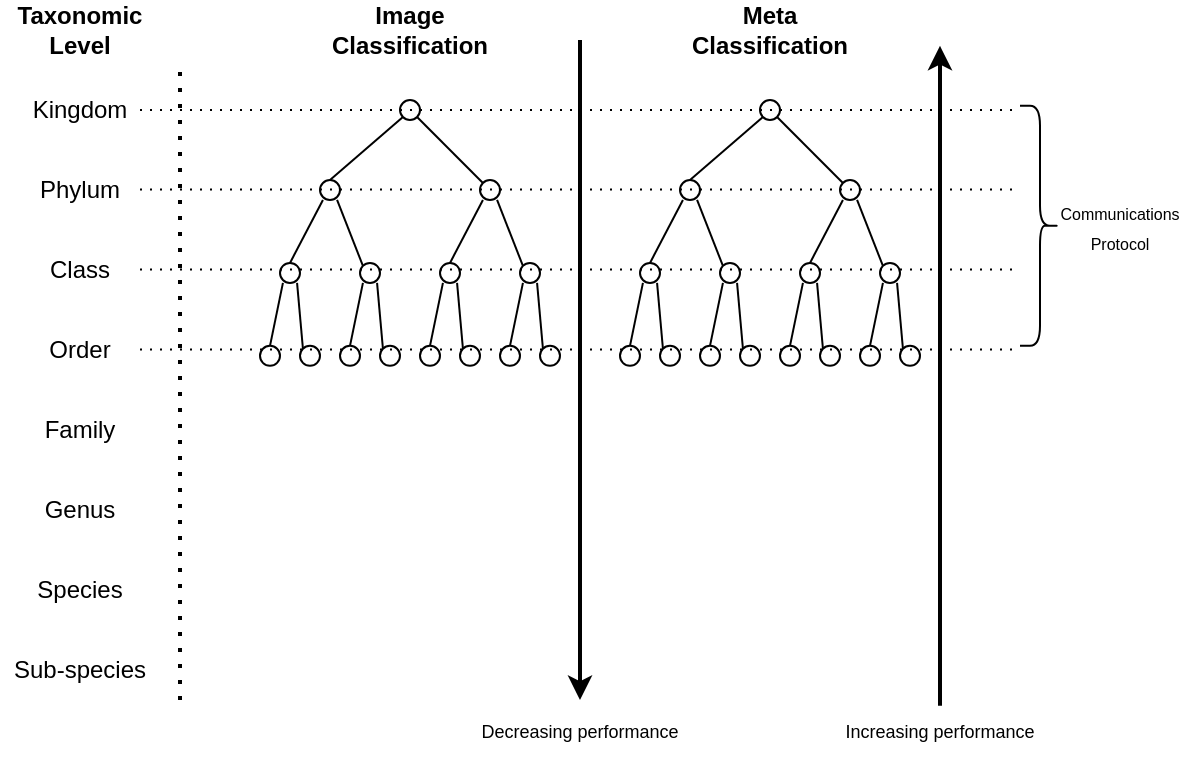 <mxfile version="21.2.1" type="device">
  <diagram name="Page-1" id="7TnORbJ6bUcBqtY-INPt">
    <mxGraphModel dx="1182" dy="645" grid="1" gridSize="10" guides="1" tooltips="1" connect="1" arrows="1" fold="1" page="1" pageScale="1" pageWidth="850" pageHeight="1100" math="0" shadow="0">
      <root>
        <mxCell id="0" />
        <mxCell id="1" parent="0" />
        <mxCell id="vyvYF3PWsFJK_aS_WeJl-3" value="Kingdom" style="text;html=1;strokeColor=none;fillColor=none;align=center;verticalAlign=middle;whiteSpace=wrap;rounded=0;" vertex="1" parent="1">
          <mxGeometry x="20" y="210" width="60" height="30" as="geometry" />
        </mxCell>
        <mxCell id="vyvYF3PWsFJK_aS_WeJl-4" value="Phylum" style="text;html=1;strokeColor=none;fillColor=none;align=center;verticalAlign=middle;whiteSpace=wrap;rounded=0;" vertex="1" parent="1">
          <mxGeometry x="20" y="250" width="60" height="30" as="geometry" />
        </mxCell>
        <mxCell id="vyvYF3PWsFJK_aS_WeJl-5" value="&lt;div&gt;Class&lt;/div&gt;" style="text;html=1;strokeColor=none;fillColor=none;align=center;verticalAlign=middle;whiteSpace=wrap;rounded=0;" vertex="1" parent="1">
          <mxGeometry x="20" y="290" width="60" height="30" as="geometry" />
        </mxCell>
        <mxCell id="vyvYF3PWsFJK_aS_WeJl-6" value="Order" style="text;html=1;strokeColor=none;fillColor=none;align=center;verticalAlign=middle;whiteSpace=wrap;rounded=0;" vertex="1" parent="1">
          <mxGeometry x="20" y="330" width="60" height="30" as="geometry" />
        </mxCell>
        <mxCell id="vyvYF3PWsFJK_aS_WeJl-7" value="Family" style="text;html=1;strokeColor=none;fillColor=none;align=center;verticalAlign=middle;whiteSpace=wrap;rounded=0;" vertex="1" parent="1">
          <mxGeometry x="20" y="370" width="60" height="30" as="geometry" />
        </mxCell>
        <mxCell id="vyvYF3PWsFJK_aS_WeJl-8" value="Genus" style="text;html=1;strokeColor=none;fillColor=none;align=center;verticalAlign=middle;whiteSpace=wrap;rounded=0;" vertex="1" parent="1">
          <mxGeometry x="20" y="410" width="60" height="30" as="geometry" />
        </mxCell>
        <mxCell id="vyvYF3PWsFJK_aS_WeJl-9" value="Species" style="text;html=1;strokeColor=none;fillColor=none;align=center;verticalAlign=middle;whiteSpace=wrap;rounded=0;" vertex="1" parent="1">
          <mxGeometry x="20" y="450" width="60" height="30" as="geometry" />
        </mxCell>
        <mxCell id="vyvYF3PWsFJK_aS_WeJl-10" value="Sub-species" style="text;html=1;strokeColor=none;fillColor=none;align=center;verticalAlign=middle;whiteSpace=wrap;rounded=0;" vertex="1" parent="1">
          <mxGeometry x="10" y="490" width="80" height="30" as="geometry" />
        </mxCell>
        <mxCell id="vyvYF3PWsFJK_aS_WeJl-11" value="" style="endArrow=classic;html=1;rounded=0;strokeWidth=2;" edge="1" parent="1">
          <mxGeometry width="50" height="50" relative="1" as="geometry">
            <mxPoint x="300" y="190" as="sourcePoint" />
            <mxPoint x="300" y="520" as="targetPoint" />
          </mxGeometry>
        </mxCell>
        <mxCell id="vyvYF3PWsFJK_aS_WeJl-12" value="" style="endArrow=none;dashed=1;html=1;dashPattern=1 3;strokeWidth=2;rounded=0;" edge="1" parent="1">
          <mxGeometry width="50" height="50" relative="1" as="geometry">
            <mxPoint x="100" y="520" as="sourcePoint" />
            <mxPoint x="100" y="200" as="targetPoint" />
          </mxGeometry>
        </mxCell>
        <mxCell id="vyvYF3PWsFJK_aS_WeJl-13" value="&lt;b&gt;Taxonomic Level&lt;br&gt;&lt;/b&gt;" style="text;html=1;strokeColor=none;fillColor=none;align=center;verticalAlign=middle;whiteSpace=wrap;rounded=0;" vertex="1" parent="1">
          <mxGeometry x="20" y="170" width="60" height="30" as="geometry" />
        </mxCell>
        <mxCell id="vyvYF3PWsFJK_aS_WeJl-14" value="" style="ellipse;whiteSpace=wrap;html=1;aspect=fixed;" vertex="1" parent="1">
          <mxGeometry x="210" y="220" width="10" height="10" as="geometry" />
        </mxCell>
        <mxCell id="vyvYF3PWsFJK_aS_WeJl-19" value="" style="endArrow=none;html=1;rounded=0;exitX=0.5;exitY=0;exitDx=0;exitDy=0;entryX=0;entryY=1;entryDx=0;entryDy=0;" edge="1" parent="1" source="vyvYF3PWsFJK_aS_WeJl-59" target="vyvYF3PWsFJK_aS_WeJl-14">
          <mxGeometry width="50" height="50" relative="1" as="geometry">
            <mxPoint x="158.536" y="261.464" as="sourcePoint" />
            <mxPoint x="450" y="450" as="targetPoint" />
          </mxGeometry>
        </mxCell>
        <mxCell id="vyvYF3PWsFJK_aS_WeJl-59" value="" style="ellipse;whiteSpace=wrap;html=1;aspect=fixed;" vertex="1" parent="1">
          <mxGeometry x="170" y="260" width="10" height="10" as="geometry" />
        </mxCell>
        <mxCell id="vyvYF3PWsFJK_aS_WeJl-60" value="" style="endArrow=none;html=1;rounded=0;exitX=0;exitY=0;exitDx=0;exitDy=0;entryX=1;entryY=1;entryDx=0;entryDy=0;" edge="1" parent="1" target="vyvYF3PWsFJK_aS_WeJl-14">
          <mxGeometry width="50" height="50" relative="1" as="geometry">
            <mxPoint x="251.464" y="261.464" as="sourcePoint" />
            <mxPoint x="221" y="239" as="targetPoint" />
          </mxGeometry>
        </mxCell>
        <mxCell id="vyvYF3PWsFJK_aS_WeJl-63" value="" style="endArrow=none;html=1;rounded=0;exitX=0.5;exitY=0;exitDx=0;exitDy=0;entryX=0;entryY=1;entryDx=0;entryDy=0;" edge="1" parent="1">
          <mxGeometry width="50" height="50" relative="1" as="geometry">
            <mxPoint x="155" y="301.46" as="sourcePoint" />
            <mxPoint x="171.464" y="269.996" as="targetPoint" />
          </mxGeometry>
        </mxCell>
        <mxCell id="vyvYF3PWsFJK_aS_WeJl-64" value="" style="ellipse;whiteSpace=wrap;html=1;aspect=fixed;" vertex="1" parent="1">
          <mxGeometry x="190" y="301.46" width="10" height="10" as="geometry" />
        </mxCell>
        <mxCell id="vyvYF3PWsFJK_aS_WeJl-66" value="" style="endArrow=none;html=1;rounded=0;exitX=0;exitY=0;exitDx=0;exitDy=0;entryX=1;entryY=1;entryDx=0;entryDy=0;" edge="1" parent="1" source="vyvYF3PWsFJK_aS_WeJl-64">
          <mxGeometry width="50" height="50" relative="1" as="geometry">
            <mxPoint x="145" y="311.46" as="sourcePoint" />
            <mxPoint x="178.536" y="269.996" as="targetPoint" />
          </mxGeometry>
        </mxCell>
        <mxCell id="vyvYF3PWsFJK_aS_WeJl-67" value="" style="ellipse;whiteSpace=wrap;html=1;aspect=fixed;" vertex="1" parent="1">
          <mxGeometry x="250" y="260" width="10" height="10" as="geometry" />
        </mxCell>
        <mxCell id="vyvYF3PWsFJK_aS_WeJl-68" value="" style="endArrow=none;html=1;rounded=0;exitX=0.5;exitY=0;exitDx=0;exitDy=0;entryX=0;entryY=1;entryDx=0;entryDy=0;" edge="1" parent="1" source="vyvYF3PWsFJK_aS_WeJl-70">
          <mxGeometry width="50" height="50" relative="1" as="geometry">
            <mxPoint x="198.536" y="302.924" as="sourcePoint" />
            <mxPoint x="251.464" y="269.996" as="targetPoint" />
          </mxGeometry>
        </mxCell>
        <mxCell id="vyvYF3PWsFJK_aS_WeJl-69" value="" style="ellipse;whiteSpace=wrap;html=1;aspect=fixed;" vertex="1" parent="1">
          <mxGeometry x="270" y="301.46" width="10" height="10" as="geometry" />
        </mxCell>
        <mxCell id="vyvYF3PWsFJK_aS_WeJl-70" value="" style="ellipse;whiteSpace=wrap;html=1;aspect=fixed;" vertex="1" parent="1">
          <mxGeometry x="230" y="301.46" width="10" height="10" as="geometry" />
        </mxCell>
        <mxCell id="vyvYF3PWsFJK_aS_WeJl-71" value="" style="endArrow=none;html=1;rounded=0;exitX=0;exitY=0;exitDx=0;exitDy=0;entryX=1;entryY=1;entryDx=0;entryDy=0;" edge="1" parent="1" source="vyvYF3PWsFJK_aS_WeJl-69">
          <mxGeometry width="50" height="50" relative="1" as="geometry">
            <mxPoint x="225" y="311.46" as="sourcePoint" />
            <mxPoint x="258.536" y="269.996" as="targetPoint" />
          </mxGeometry>
        </mxCell>
        <mxCell id="vyvYF3PWsFJK_aS_WeJl-72" value="" style="ellipse;whiteSpace=wrap;html=1;aspect=fixed;" vertex="1" parent="1">
          <mxGeometry x="150" y="301.46" width="10" height="10" as="geometry" />
        </mxCell>
        <mxCell id="vyvYF3PWsFJK_aS_WeJl-73" value="" style="endArrow=none;html=1;rounded=0;exitX=0.5;exitY=0;exitDx=0;exitDy=0;entryX=0;entryY=1;entryDx=0;entryDy=0;" edge="1" parent="1" source="vyvYF3PWsFJK_aS_WeJl-75">
          <mxGeometry width="50" height="50" relative="1" as="geometry">
            <mxPoint x="98.536" y="344.384" as="sourcePoint" />
            <mxPoint x="151.464" y="311.456" as="targetPoint" />
          </mxGeometry>
        </mxCell>
        <mxCell id="vyvYF3PWsFJK_aS_WeJl-74" value="" style="ellipse;whiteSpace=wrap;html=1;aspect=fixed;" vertex="1" parent="1">
          <mxGeometry x="160" y="342.92" width="10" height="10" as="geometry" />
        </mxCell>
        <mxCell id="vyvYF3PWsFJK_aS_WeJl-75" value="" style="ellipse;whiteSpace=wrap;html=1;aspect=fixed;" vertex="1" parent="1">
          <mxGeometry x="140" y="342.92" width="10" height="10" as="geometry" />
        </mxCell>
        <mxCell id="vyvYF3PWsFJK_aS_WeJl-76" value="" style="endArrow=none;html=1;rounded=0;exitX=0;exitY=0;exitDx=0;exitDy=0;entryX=1;entryY=1;entryDx=0;entryDy=0;" edge="1" parent="1" source="vyvYF3PWsFJK_aS_WeJl-74">
          <mxGeometry width="50" height="50" relative="1" as="geometry">
            <mxPoint x="125" y="352.92" as="sourcePoint" />
            <mxPoint x="158.536" y="311.456" as="targetPoint" />
          </mxGeometry>
        </mxCell>
        <mxCell id="vyvYF3PWsFJK_aS_WeJl-78" value="" style="endArrow=none;html=1;rounded=0;exitX=0.5;exitY=0;exitDx=0;exitDy=0;entryX=0;entryY=1;entryDx=0;entryDy=0;" edge="1" parent="1" source="vyvYF3PWsFJK_aS_WeJl-80">
          <mxGeometry width="50" height="50" relative="1" as="geometry">
            <mxPoint x="138.536" y="344.384" as="sourcePoint" />
            <mxPoint x="191.464" y="311.456" as="targetPoint" />
          </mxGeometry>
        </mxCell>
        <mxCell id="vyvYF3PWsFJK_aS_WeJl-79" value="" style="ellipse;whiteSpace=wrap;html=1;aspect=fixed;" vertex="1" parent="1">
          <mxGeometry x="200" y="342.92" width="10" height="10" as="geometry" />
        </mxCell>
        <mxCell id="vyvYF3PWsFJK_aS_WeJl-80" value="" style="ellipse;whiteSpace=wrap;html=1;aspect=fixed;" vertex="1" parent="1">
          <mxGeometry x="180" y="342.92" width="10" height="10" as="geometry" />
        </mxCell>
        <mxCell id="vyvYF3PWsFJK_aS_WeJl-81" value="" style="endArrow=none;html=1;rounded=0;exitX=0;exitY=0;exitDx=0;exitDy=0;entryX=1;entryY=1;entryDx=0;entryDy=0;" edge="1" parent="1" source="vyvYF3PWsFJK_aS_WeJl-79">
          <mxGeometry width="50" height="50" relative="1" as="geometry">
            <mxPoint x="165" y="352.92" as="sourcePoint" />
            <mxPoint x="198.536" y="311.456" as="targetPoint" />
          </mxGeometry>
        </mxCell>
        <mxCell id="vyvYF3PWsFJK_aS_WeJl-83" value="" style="endArrow=none;html=1;rounded=0;exitX=0.5;exitY=0;exitDx=0;exitDy=0;entryX=0;entryY=1;entryDx=0;entryDy=0;" edge="1" parent="1" source="vyvYF3PWsFJK_aS_WeJl-85">
          <mxGeometry width="50" height="50" relative="1" as="geometry">
            <mxPoint x="178.536" y="344.384" as="sourcePoint" />
            <mxPoint x="231.464" y="311.456" as="targetPoint" />
          </mxGeometry>
        </mxCell>
        <mxCell id="vyvYF3PWsFJK_aS_WeJl-84" value="" style="ellipse;whiteSpace=wrap;html=1;aspect=fixed;" vertex="1" parent="1">
          <mxGeometry x="240" y="342.92" width="10" height="10" as="geometry" />
        </mxCell>
        <mxCell id="vyvYF3PWsFJK_aS_WeJl-85" value="" style="ellipse;whiteSpace=wrap;html=1;aspect=fixed;" vertex="1" parent="1">
          <mxGeometry x="220" y="342.92" width="10" height="10" as="geometry" />
        </mxCell>
        <mxCell id="vyvYF3PWsFJK_aS_WeJl-86" value="" style="endArrow=none;html=1;rounded=0;exitX=0;exitY=0;exitDx=0;exitDy=0;entryX=1;entryY=1;entryDx=0;entryDy=0;" edge="1" parent="1" source="vyvYF3PWsFJK_aS_WeJl-84">
          <mxGeometry width="50" height="50" relative="1" as="geometry">
            <mxPoint x="205" y="352.92" as="sourcePoint" />
            <mxPoint x="238.536" y="311.456" as="targetPoint" />
          </mxGeometry>
        </mxCell>
        <mxCell id="vyvYF3PWsFJK_aS_WeJl-87" value="" style="endArrow=none;html=1;rounded=0;exitX=0.5;exitY=0;exitDx=0;exitDy=0;entryX=0;entryY=1;entryDx=0;entryDy=0;" edge="1" parent="1" source="vyvYF3PWsFJK_aS_WeJl-89">
          <mxGeometry width="50" height="50" relative="1" as="geometry">
            <mxPoint x="218.536" y="344.384" as="sourcePoint" />
            <mxPoint x="271.464" y="311.456" as="targetPoint" />
          </mxGeometry>
        </mxCell>
        <mxCell id="vyvYF3PWsFJK_aS_WeJl-88" value="" style="ellipse;whiteSpace=wrap;html=1;aspect=fixed;" vertex="1" parent="1">
          <mxGeometry x="280" y="342.92" width="10" height="10" as="geometry" />
        </mxCell>
        <mxCell id="vyvYF3PWsFJK_aS_WeJl-89" value="" style="ellipse;whiteSpace=wrap;html=1;aspect=fixed;" vertex="1" parent="1">
          <mxGeometry x="260" y="342.92" width="10" height="10" as="geometry" />
        </mxCell>
        <mxCell id="vyvYF3PWsFJK_aS_WeJl-90" value="" style="endArrow=none;html=1;rounded=0;exitX=0;exitY=0;exitDx=0;exitDy=0;entryX=1;entryY=1;entryDx=0;entryDy=0;" edge="1" parent="1" source="vyvYF3PWsFJK_aS_WeJl-88">
          <mxGeometry width="50" height="50" relative="1" as="geometry">
            <mxPoint x="245" y="352.92" as="sourcePoint" />
            <mxPoint x="278.536" y="311.456" as="targetPoint" />
          </mxGeometry>
        </mxCell>
        <mxCell id="vyvYF3PWsFJK_aS_WeJl-91" value="" style="endArrow=none;html=1;rounded=0;strokeWidth=2;endFill=0;startArrow=classic;startFill=1;" edge="1" parent="1">
          <mxGeometry width="50" height="50" relative="1" as="geometry">
            <mxPoint x="480" y="192.92" as="sourcePoint" />
            <mxPoint x="480" y="522.92" as="targetPoint" />
          </mxGeometry>
        </mxCell>
        <mxCell id="vyvYF3PWsFJK_aS_WeJl-92" value="" style="ellipse;whiteSpace=wrap;html=1;aspect=fixed;" vertex="1" parent="1">
          <mxGeometry x="390" y="220" width="10" height="10" as="geometry" />
        </mxCell>
        <mxCell id="vyvYF3PWsFJK_aS_WeJl-93" value="" style="endArrow=none;html=1;rounded=0;exitX=0.5;exitY=0;exitDx=0;exitDy=0;entryX=0;entryY=1;entryDx=0;entryDy=0;" edge="1" parent="1" source="vyvYF3PWsFJK_aS_WeJl-94" target="vyvYF3PWsFJK_aS_WeJl-92">
          <mxGeometry width="50" height="50" relative="1" as="geometry">
            <mxPoint x="338.536" y="261.464" as="sourcePoint" />
            <mxPoint x="630" y="450" as="targetPoint" />
          </mxGeometry>
        </mxCell>
        <mxCell id="vyvYF3PWsFJK_aS_WeJl-94" value="" style="ellipse;whiteSpace=wrap;html=1;aspect=fixed;" vertex="1" parent="1">
          <mxGeometry x="350" y="260" width="10" height="10" as="geometry" />
        </mxCell>
        <mxCell id="vyvYF3PWsFJK_aS_WeJl-95" value="" style="endArrow=none;html=1;rounded=0;exitX=0;exitY=0;exitDx=0;exitDy=0;entryX=1;entryY=1;entryDx=0;entryDy=0;" edge="1" parent="1" target="vyvYF3PWsFJK_aS_WeJl-92">
          <mxGeometry width="50" height="50" relative="1" as="geometry">
            <mxPoint x="431.464" y="261.464" as="sourcePoint" />
            <mxPoint x="401" y="239" as="targetPoint" />
          </mxGeometry>
        </mxCell>
        <mxCell id="vyvYF3PWsFJK_aS_WeJl-96" value="" style="endArrow=none;html=1;rounded=0;exitX=0.5;exitY=0;exitDx=0;exitDy=0;entryX=0;entryY=1;entryDx=0;entryDy=0;" edge="1" parent="1">
          <mxGeometry width="50" height="50" relative="1" as="geometry">
            <mxPoint x="335" y="301.46" as="sourcePoint" />
            <mxPoint x="351.464" y="269.996" as="targetPoint" />
          </mxGeometry>
        </mxCell>
        <mxCell id="vyvYF3PWsFJK_aS_WeJl-97" value="" style="ellipse;whiteSpace=wrap;html=1;aspect=fixed;" vertex="1" parent="1">
          <mxGeometry x="370" y="301.46" width="10" height="10" as="geometry" />
        </mxCell>
        <mxCell id="vyvYF3PWsFJK_aS_WeJl-98" value="" style="endArrow=none;html=1;rounded=0;exitX=0;exitY=0;exitDx=0;exitDy=0;entryX=1;entryY=1;entryDx=0;entryDy=0;" edge="1" parent="1" source="vyvYF3PWsFJK_aS_WeJl-97">
          <mxGeometry width="50" height="50" relative="1" as="geometry">
            <mxPoint x="325" y="311.46" as="sourcePoint" />
            <mxPoint x="358.536" y="269.996" as="targetPoint" />
          </mxGeometry>
        </mxCell>
        <mxCell id="vyvYF3PWsFJK_aS_WeJl-99" value="" style="ellipse;whiteSpace=wrap;html=1;aspect=fixed;" vertex="1" parent="1">
          <mxGeometry x="430" y="260" width="10" height="10" as="geometry" />
        </mxCell>
        <mxCell id="vyvYF3PWsFJK_aS_WeJl-100" value="" style="endArrow=none;html=1;rounded=0;exitX=0.5;exitY=0;exitDx=0;exitDy=0;entryX=0;entryY=1;entryDx=0;entryDy=0;" edge="1" parent="1" source="vyvYF3PWsFJK_aS_WeJl-102">
          <mxGeometry width="50" height="50" relative="1" as="geometry">
            <mxPoint x="378.536" y="302.924" as="sourcePoint" />
            <mxPoint x="431.464" y="269.996" as="targetPoint" />
          </mxGeometry>
        </mxCell>
        <mxCell id="vyvYF3PWsFJK_aS_WeJl-101" value="" style="ellipse;whiteSpace=wrap;html=1;aspect=fixed;" vertex="1" parent="1">
          <mxGeometry x="450" y="301.46" width="10" height="10" as="geometry" />
        </mxCell>
        <mxCell id="vyvYF3PWsFJK_aS_WeJl-102" value="" style="ellipse;whiteSpace=wrap;html=1;aspect=fixed;" vertex="1" parent="1">
          <mxGeometry x="410" y="301.46" width="10" height="10" as="geometry" />
        </mxCell>
        <mxCell id="vyvYF3PWsFJK_aS_WeJl-103" value="" style="endArrow=none;html=1;rounded=0;exitX=0;exitY=0;exitDx=0;exitDy=0;entryX=1;entryY=1;entryDx=0;entryDy=0;" edge="1" parent="1" source="vyvYF3PWsFJK_aS_WeJl-101">
          <mxGeometry width="50" height="50" relative="1" as="geometry">
            <mxPoint x="405" y="311.46" as="sourcePoint" />
            <mxPoint x="438.536" y="269.996" as="targetPoint" />
          </mxGeometry>
        </mxCell>
        <mxCell id="vyvYF3PWsFJK_aS_WeJl-104" value="" style="ellipse;whiteSpace=wrap;html=1;aspect=fixed;" vertex="1" parent="1">
          <mxGeometry x="330" y="301.46" width="10" height="10" as="geometry" />
        </mxCell>
        <mxCell id="vyvYF3PWsFJK_aS_WeJl-105" value="" style="endArrow=none;html=1;rounded=0;exitX=0.5;exitY=0;exitDx=0;exitDy=0;entryX=0;entryY=1;entryDx=0;entryDy=0;" edge="1" parent="1" source="vyvYF3PWsFJK_aS_WeJl-107">
          <mxGeometry width="50" height="50" relative="1" as="geometry">
            <mxPoint x="278.536" y="344.384" as="sourcePoint" />
            <mxPoint x="331.464" y="311.456" as="targetPoint" />
          </mxGeometry>
        </mxCell>
        <mxCell id="vyvYF3PWsFJK_aS_WeJl-106" value="" style="ellipse;whiteSpace=wrap;html=1;aspect=fixed;" vertex="1" parent="1">
          <mxGeometry x="340" y="342.92" width="10" height="10" as="geometry" />
        </mxCell>
        <mxCell id="vyvYF3PWsFJK_aS_WeJl-107" value="" style="ellipse;whiteSpace=wrap;html=1;aspect=fixed;" vertex="1" parent="1">
          <mxGeometry x="320" y="342.92" width="10" height="10" as="geometry" />
        </mxCell>
        <mxCell id="vyvYF3PWsFJK_aS_WeJl-108" value="" style="endArrow=none;html=1;rounded=0;exitX=0;exitY=0;exitDx=0;exitDy=0;entryX=1;entryY=1;entryDx=0;entryDy=0;" edge="1" parent="1" source="vyvYF3PWsFJK_aS_WeJl-106">
          <mxGeometry width="50" height="50" relative="1" as="geometry">
            <mxPoint x="305" y="352.92" as="sourcePoint" />
            <mxPoint x="338.536" y="311.456" as="targetPoint" />
          </mxGeometry>
        </mxCell>
        <mxCell id="vyvYF3PWsFJK_aS_WeJl-109" value="" style="endArrow=none;html=1;rounded=0;exitX=0.5;exitY=0;exitDx=0;exitDy=0;entryX=0;entryY=1;entryDx=0;entryDy=0;" edge="1" parent="1" source="vyvYF3PWsFJK_aS_WeJl-111">
          <mxGeometry width="50" height="50" relative="1" as="geometry">
            <mxPoint x="318.536" y="344.384" as="sourcePoint" />
            <mxPoint x="371.464" y="311.456" as="targetPoint" />
          </mxGeometry>
        </mxCell>
        <mxCell id="vyvYF3PWsFJK_aS_WeJl-110" value="" style="ellipse;whiteSpace=wrap;html=1;aspect=fixed;" vertex="1" parent="1">
          <mxGeometry x="380" y="342.92" width="10" height="10" as="geometry" />
        </mxCell>
        <mxCell id="vyvYF3PWsFJK_aS_WeJl-111" value="" style="ellipse;whiteSpace=wrap;html=1;aspect=fixed;" vertex="1" parent="1">
          <mxGeometry x="360" y="342.92" width="10" height="10" as="geometry" />
        </mxCell>
        <mxCell id="vyvYF3PWsFJK_aS_WeJl-112" value="" style="endArrow=none;html=1;rounded=0;exitX=0;exitY=0;exitDx=0;exitDy=0;entryX=1;entryY=1;entryDx=0;entryDy=0;" edge="1" parent="1" source="vyvYF3PWsFJK_aS_WeJl-110">
          <mxGeometry width="50" height="50" relative="1" as="geometry">
            <mxPoint x="345" y="352.92" as="sourcePoint" />
            <mxPoint x="378.536" y="311.456" as="targetPoint" />
          </mxGeometry>
        </mxCell>
        <mxCell id="vyvYF3PWsFJK_aS_WeJl-113" value="" style="endArrow=none;html=1;rounded=0;exitX=0.5;exitY=0;exitDx=0;exitDy=0;entryX=0;entryY=1;entryDx=0;entryDy=0;" edge="1" parent="1" source="vyvYF3PWsFJK_aS_WeJl-115">
          <mxGeometry width="50" height="50" relative="1" as="geometry">
            <mxPoint x="358.536" y="344.384" as="sourcePoint" />
            <mxPoint x="411.464" y="311.456" as="targetPoint" />
          </mxGeometry>
        </mxCell>
        <mxCell id="vyvYF3PWsFJK_aS_WeJl-114" value="" style="ellipse;whiteSpace=wrap;html=1;aspect=fixed;" vertex="1" parent="1">
          <mxGeometry x="420" y="342.92" width="10" height="10" as="geometry" />
        </mxCell>
        <mxCell id="vyvYF3PWsFJK_aS_WeJl-115" value="" style="ellipse;whiteSpace=wrap;html=1;aspect=fixed;" vertex="1" parent="1">
          <mxGeometry x="400" y="342.92" width="10" height="10" as="geometry" />
        </mxCell>
        <mxCell id="vyvYF3PWsFJK_aS_WeJl-116" value="" style="endArrow=none;html=1;rounded=0;exitX=0;exitY=0;exitDx=0;exitDy=0;entryX=1;entryY=1;entryDx=0;entryDy=0;" edge="1" parent="1" source="vyvYF3PWsFJK_aS_WeJl-114">
          <mxGeometry width="50" height="50" relative="1" as="geometry">
            <mxPoint x="385" y="352.92" as="sourcePoint" />
            <mxPoint x="418.536" y="311.456" as="targetPoint" />
          </mxGeometry>
        </mxCell>
        <mxCell id="vyvYF3PWsFJK_aS_WeJl-117" value="" style="endArrow=none;html=1;rounded=0;exitX=0.5;exitY=0;exitDx=0;exitDy=0;entryX=0;entryY=1;entryDx=0;entryDy=0;" edge="1" parent="1" source="vyvYF3PWsFJK_aS_WeJl-119">
          <mxGeometry width="50" height="50" relative="1" as="geometry">
            <mxPoint x="398.536" y="344.384" as="sourcePoint" />
            <mxPoint x="451.464" y="311.456" as="targetPoint" />
          </mxGeometry>
        </mxCell>
        <mxCell id="vyvYF3PWsFJK_aS_WeJl-118" value="" style="ellipse;whiteSpace=wrap;html=1;aspect=fixed;" vertex="1" parent="1">
          <mxGeometry x="460" y="342.92" width="10" height="10" as="geometry" />
        </mxCell>
        <mxCell id="vyvYF3PWsFJK_aS_WeJl-119" value="" style="ellipse;whiteSpace=wrap;html=1;aspect=fixed;" vertex="1" parent="1">
          <mxGeometry x="440" y="342.92" width="10" height="10" as="geometry" />
        </mxCell>
        <mxCell id="vyvYF3PWsFJK_aS_WeJl-120" value="" style="endArrow=none;html=1;rounded=0;exitX=0;exitY=0;exitDx=0;exitDy=0;entryX=1;entryY=1;entryDx=0;entryDy=0;" edge="1" parent="1" source="vyvYF3PWsFJK_aS_WeJl-118">
          <mxGeometry width="50" height="50" relative="1" as="geometry">
            <mxPoint x="425" y="352.92" as="sourcePoint" />
            <mxPoint x="458.536" y="311.456" as="targetPoint" />
          </mxGeometry>
        </mxCell>
        <mxCell id="vyvYF3PWsFJK_aS_WeJl-121" value="&lt;b&gt;Image Classification&lt;br&gt;&lt;/b&gt;" style="text;html=1;strokeColor=none;fillColor=none;align=center;verticalAlign=middle;whiteSpace=wrap;rounded=0;" vertex="1" parent="1">
          <mxGeometry x="175" y="170" width="80" height="30" as="geometry" />
        </mxCell>
        <mxCell id="vyvYF3PWsFJK_aS_WeJl-122" value="&lt;b&gt;Meta Classification&lt;br&gt;&lt;/b&gt;" style="text;html=1;strokeColor=none;fillColor=none;align=center;verticalAlign=middle;whiteSpace=wrap;rounded=0;" vertex="1" parent="1">
          <mxGeometry x="355" y="170" width="80" height="30" as="geometry" />
        </mxCell>
        <mxCell id="vyvYF3PWsFJK_aS_WeJl-123" value="&lt;font style=&quot;font-size: 9px;&quot;&gt;Decreasing performance&lt;br&gt;&lt;/font&gt;" style="text;html=1;strokeColor=none;fillColor=none;align=center;verticalAlign=middle;whiteSpace=wrap;rounded=0;" vertex="1" parent="1">
          <mxGeometry x="230" y="520" width="140" height="30" as="geometry" />
        </mxCell>
        <mxCell id="vyvYF3PWsFJK_aS_WeJl-124" value="&lt;font style=&quot;font-size: 9px;&quot;&gt;Increasing performance&lt;br&gt;&lt;/font&gt;" style="text;html=1;strokeColor=none;fillColor=none;align=center;verticalAlign=middle;whiteSpace=wrap;rounded=0;" vertex="1" parent="1">
          <mxGeometry x="410" y="520" width="140" height="30" as="geometry" />
        </mxCell>
        <mxCell id="vyvYF3PWsFJK_aS_WeJl-125" value="" style="endArrow=none;dashed=1;html=1;dashPattern=1 4;strokeWidth=1;rounded=0;exitX=1;exitY=0.5;exitDx=0;exitDy=0;" edge="1" parent="1" source="vyvYF3PWsFJK_aS_WeJl-3">
          <mxGeometry width="50" height="50" relative="1" as="geometry">
            <mxPoint x="110" y="230" as="sourcePoint" />
            <mxPoint x="520" y="225" as="targetPoint" />
          </mxGeometry>
        </mxCell>
        <mxCell id="vyvYF3PWsFJK_aS_WeJl-126" value="" style="endArrow=none;dashed=1;html=1;dashPattern=1 4;strokeWidth=1;rounded=0;exitX=1;exitY=0.5;exitDx=0;exitDy=0;" edge="1" parent="1">
          <mxGeometry width="50" height="50" relative="1" as="geometry">
            <mxPoint x="80" y="264.76" as="sourcePoint" />
            <mxPoint x="520" y="264.76" as="targetPoint" />
          </mxGeometry>
        </mxCell>
        <mxCell id="vyvYF3PWsFJK_aS_WeJl-127" value="" style="endArrow=none;dashed=1;html=1;dashPattern=1 4;strokeWidth=1;rounded=0;exitX=1;exitY=0.5;exitDx=0;exitDy=0;" edge="1" parent="1">
          <mxGeometry width="50" height="50" relative="1" as="geometry">
            <mxPoint x="80" y="304.76" as="sourcePoint" />
            <mxPoint x="520" y="304.76" as="targetPoint" />
          </mxGeometry>
        </mxCell>
        <mxCell id="vyvYF3PWsFJK_aS_WeJl-128" value="" style="endArrow=none;dashed=1;html=1;dashPattern=1 4;strokeWidth=1;rounded=0;exitX=1;exitY=0.5;exitDx=0;exitDy=0;" edge="1" parent="1">
          <mxGeometry width="50" height="50" relative="1" as="geometry">
            <mxPoint x="80" y="344.76" as="sourcePoint" />
            <mxPoint x="520" y="344.76" as="targetPoint" />
          </mxGeometry>
        </mxCell>
        <mxCell id="vyvYF3PWsFJK_aS_WeJl-129" value="" style="shape=curlyBracket;whiteSpace=wrap;html=1;rounded=1;flipH=1;labelPosition=right;verticalLabelPosition=middle;align=left;verticalAlign=middle;" vertex="1" parent="1">
          <mxGeometry x="520" y="222.92" width="20" height="120" as="geometry" />
        </mxCell>
        <mxCell id="vyvYF3PWsFJK_aS_WeJl-130" value="&lt;font style=&quot;font-size: 8px;&quot;&gt;Communications Protocol&lt;br&gt;&lt;/font&gt;" style="text;html=1;strokeColor=none;fillColor=none;align=center;verticalAlign=middle;whiteSpace=wrap;rounded=0;" vertex="1" parent="1">
          <mxGeometry x="540" y="267.92" width="60" height="30" as="geometry" />
        </mxCell>
      </root>
    </mxGraphModel>
  </diagram>
</mxfile>
